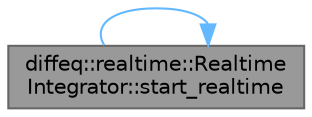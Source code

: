 digraph "diffeq::realtime::RealtimeIntegrator::start_realtime"
{
 // LATEX_PDF_SIZE
  bgcolor="transparent";
  edge [fontname=Helvetica,fontsize=10,labelfontname=Helvetica,labelfontsize=10];
  node [fontname=Helvetica,fontsize=10,shape=box,height=0.2,width=0.4];
  rankdir="LR";
  Node1 [id="Node000001",label="diffeq::realtime::Realtime\lIntegrator::start_realtime",height=0.2,width=0.4,color="gray40", fillcolor="grey60", style="filled", fontcolor="black",tooltip="Start real-time operation."];
  Node1 -> Node1 [id="edge1_Node000001_Node000001",color="steelblue1",style="solid",tooltip=" "];
}
